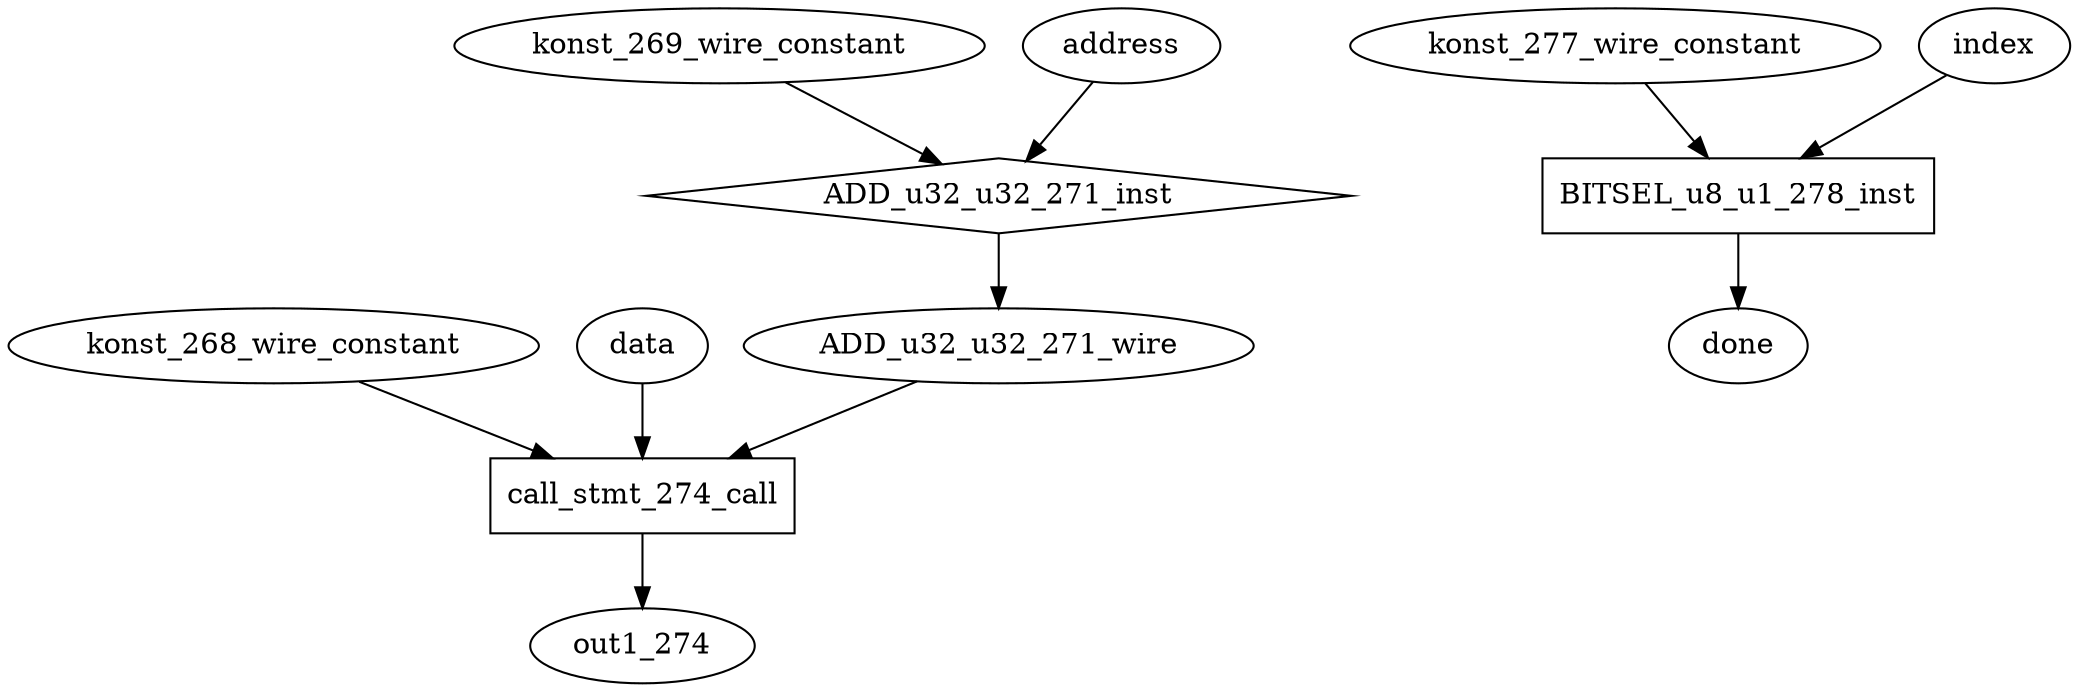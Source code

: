 digraph data_path {
  ADD_u32_u32_271_wire [shape=ellipse];
  konst_268_wire_constant [shape=ellipse];
  konst_269_wire_constant [shape=ellipse];
  konst_277_wire_constant [shape=ellipse];
  out1_274 [shape=ellipse];
  ADD_u32_u32_271_inst [shape=diamond];
address  -> ADD_u32_u32_271_inst;
konst_269_wire_constant  -> ADD_u32_u32_271_inst;
ADD_u32_u32_271_inst -> ADD_u32_u32_271_wire;
  BITSEL_u8_u1_278_inst [shape=rectangle];
index  -> BITSEL_u8_u1_278_inst;
konst_277_wire_constant  -> BITSEL_u8_u1_278_inst;
BITSEL_u8_u1_278_inst -> done;
  call_stmt_274_call [shape=rectangle];
konst_268_wire_constant  -> call_stmt_274_call;
ADD_u32_u32_271_wire  -> call_stmt_274_call;
data  -> call_stmt_274_call;
call_stmt_274_call -> out1_274;
}
